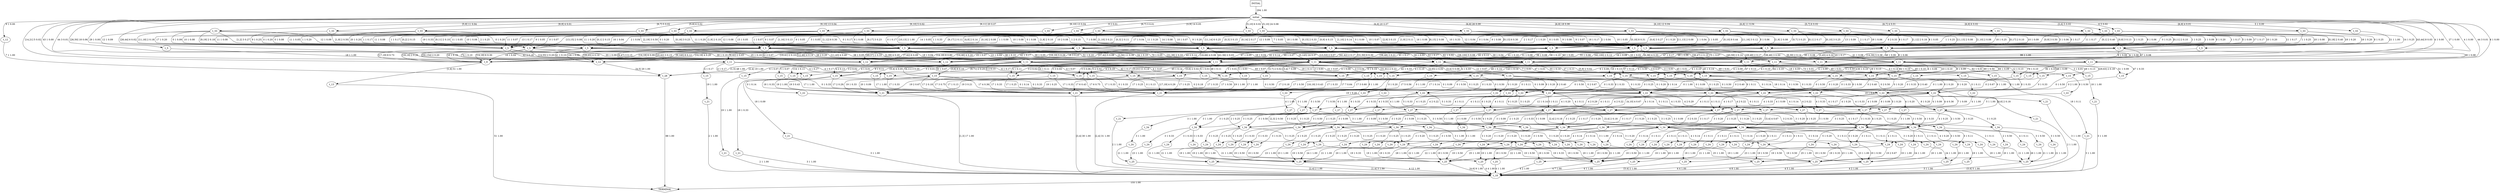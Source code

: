 digraph G {
  0 [label="initial"];
  1 [label="t_11"];
  2 [label="t_11"];
  3 [label="t_11"];
  4 [label="t_11"];
  5 [label="t_11"];
  6 [label="t_11"];
  7 [label="t_11"];
  8 [label="t_11"];
  9 [label="t_11"];
  10 [label="t_11"];
  11 [label="t_11"];
  12 [label="t_12"];
  13 [label="t_12"];
  14 [label="t_12"];
  15 [label="t_12"];
  16 [label="t_13"];
  17 [label="t_15"];
  18 [label="t_15"];
  19 [label="t_15"];
  20 [label="t_15"];
  21 [label="t_15"];
  22 [label="t_15"];
  23 [label="t_15"];
  24 [label="t_15"];
  25 [label="t_15"];
  26 [label="t_15"];
  27 [label="t_15"];
  28 [label="t_15"];
  29 [label="t_15"];
  30 [label="t_15"];
  31 [label="t_15"];
  32 [label="t_15"];
  33 [label="t_15"];
  34 [label="t_15"];
  35 [label="t_15"];
  36 [label="t_15"];
  37 [label="t_15"];
  38 [label="t_15"];
  39 [label="t_15"];
  40 [label="t_15"];
  41 [label="t_15"];
  42 [label="t_15"];
  43 [label="t_15"];
  44 [label="t_15"];
  45 [label="t_15"];
  46 [label="t_15"];
  47 [label="t_15"];
  48 [label="t_15"];
  49 [label="t_15"];
  50 [label="t_15"];
  51 [label="t_15"];
  52 [label="t_15"];
  53 [label="t_15"];
  54 [label="t_15"];
  55 [label="t_15"];
  56 [label="t_15"];
  57 [label="t_15"];
  58 [label="t_15"];
  59 [label="t_15"];
  60 [label="t_15"];
  61 [label="t_18"];
  62 [label="t_21"];
  63 [label="t_21"];
  64 [label="t_21"];
  65 [label="t_21"];
  66 [label="t_21"];
  67 [label="t_21"];
  68 [label="t_21"];
  69 [label="t_21"];
  70 [label="t_21"];
  71 [label="t_21"];
  72 [label="t_21"];
  73 [label="t_21"];
  74 [label="t_22"];
  75 [label="t_22"];
  76 [label="t_22"];
  77 [label="t_22"];
  78 [label="t_22"];
  79 [label="t_22"];
  80 [label="t_22"];
  81 [label="t_22"];
  82 [label="t_22"];
  83 [label="t_22"];
  84 [label="t_22"];
  85 [label="t_22"];
  86 [label="t_22"];
  87 [label="t_22"];
  88 [label="t_22"];
  89 [label="t_22"];
  90 [label="t_22"];
  91 [label="t_24"];
  92 [label="t_24"];
  93 [label="t_24"];
  94 [label="t_24"];
  95 [label="t_24"];
  96 [label="t_24"];
  97 [label="t_24"];
  98 [label="t_24"];
  99 [label="t_24"];
  100 [label="t_24"];
  101 [label="t_24"];
  102 [label="t_24"];
  103 [label="t_24"];
  104 [label="t_24"];
  105 [label="t_24"];
  106 [label="t_24"];
  107 [label="t_24"];
  108 [label="t_24"];
  109 [label="t_24"];
  110 [label="t_24"];
  111 [label="t_24"];
  112 [label="t_24"];
  113 [label="t_24"];
  114 [label="t_24"];
  115 [label="t_24"];
  116 [label="t_24"];
  117 [label="t_24"];
  118 [label="t_24"];
  119 [label="t_24"];
  120 [label="t_24"];
  121 [label="t_24"];
  122 [label="t_24"];
  123 [label="t_24"];
  124 [label="t_24"];
  125 [label="t_24"];
  126 [label="t_24"];
  127 [label="t_24"];
  128 [label="t_24"];
  129 [label="t_24"];
  130 [label="t_24"];
  131 [label="t_24"];
  132 [label="t_24"];
  133 [label="t_24"];
  134 [label="t_24"];
  135 [label="t_24"];
  136 [label="t_24"];
  137 [label="t_24"];
  138 [label="t_24"];
  139 [label="t_24"];
  140 [label="t_24"];
  141 [label="t_24"];
  142 [label="t_24"];
  143 [label="t_24"];
  144 [label="t_24"];
  145 [label="t_24"];
  146 [label="t_25"];
  147 [label="t_25"];
  148 [label="t_25"];
  149 [label="t_25"];
  150 [label="t_25"];
  151 [label="t_25"];
  152 [label="t_25"];
  153 [label="t_25"];
  154 [label="t_25"];
  155 [label="t_25"];
  156 [label="t_25"];
  157 [label="t_25"];
  158 [label="t_25"];
  159 [label="t_25"];
  160 [label="t_25"];
  161 [label="t_25"];
  162 [label="t_27"];
  163 [label="t_27"];
  164 [label="t_27"];
  165 [label="t_27"];
  166 [label="t_27"];
  167 [label="t_27"];
  168 [label="t_27"];
  169 [label="t_27"];
  170 [label="t_27"];
  171 [label="t_27"];
  172 [label="t_27"];
  173 [label="t_27"];
  174 [label="t_27"];
  175 [label="t_27"];
  176 [label="t_27"];
  177 [label="t_27"];
  178 [label="t_27"];
  179 [label="t_27"];
  180 [label="t_27"];
  181 [label="t_27"];
  182 [label="t_28"];
  183 [label="t_33"];
  184 [label="t_33"];
  185 [label="t_33"];
  186 [label="t_33"];
  187 [label="t_33"];
  188 [label="t_33"];
  189 [label="t_33"];
  190 [label="t_33"];
  191 [label="t_33"];
  192 [label="t_33"];
  193 [label="t_33"];
  194 [label="t_33"];
  195 [label="t_33"];
  196 [label="t_33"];
  197 [label="t_33"];
  198 [label="t_33"];
  199 [label="t_33"];
  200 [label="t_33"];
  201 [label="t_33"];
  202 [label="t_33"];
  203 [label="t_33"];
  204 [label="t_33"];
  205 [label="t_33"];
  206 [label="t_33"];
  207 [label="t_33"];
  208 [label="t_34"];
  209 [label="t_34"];
  210 [label="t_34"];
  211 [label="t_34"];
  212 [label="t_34"];
  213 [label="t_34"];
  214 [label="t_34"];
  215 [label="t_34"];
  216 [label="t_34"];
  217 [label="t_34"];
  218 [label="t_34"];
  219 [label="t_34"];
  220 [label="t_34"];
  221 [label="t_34"];
  222 [label="t_34"];
  223 [label="t_34"];
  224 [label="t_34"];
  225 [label="t_34"];
  226 [label="t_5"];
  227 [label="t_5"];
  228 [label="t_5"];
  229 [label="t_5"];
  230 [label="t_5"];
  231 [label="t_5"];
  232 [label="t_5"];
  233 [label="t_5"];
  234 [label="t_5"];
  235 [label="t_5"];
  236 [label="t_5"];
  237 [label="t_5"];
  238 [label="t_5"];
  239 [label="t_5"];
  240 [label="t_5"];
  241 [label="t_5"];
  242 [label="t_9"];
  243 [label="TERMINAL",shape=diamond];
  244 [label="INITIAL",shape=box];
0->2 [label="4 1 0.00"];
0->1 [label="4 1 0.00"];
0->3 [label="6 1 0.00"];
0->9 [label="27 1 0.00"];
0->8 [label="44 3 0.01"];
0->4 [label="44 3 0.01"];
0->10 [label="[26,44] 6 0.02"];
0->11 [label="[43,44] 8 0.03"];
0->12 [label="9 1 0.00"];
0->13 [label="29 1 0.00"];
0->14 [label="43 1 0.00"];
0->15 [label="[26,50] 18 0.06"];
0->183 [label="5 1 0.00"];
0->184 [label="9 2 0.01"];
0->186 [label="[6,7] 3 0.01"];
0->192 [label="[6,7] 4 0.01"];
0->185 [label="[6,8] 4 0.01"];
0->191 [label="[6,9] 4 0.01"];
0->190 [label="[5,6] 5 0.02"];
0->189 [label="6 5 0.02"];
0->196 [label="[6,7] 5 0.02"];
0->195 [label="[6,10] 5 0.02"];
0->187 [label="[5,8] 6 0.02"];
0->193 [label="[5,7] 6 0.02"];
0->194 [label="[5,10] 6 0.02"];
0->188 [label="[6,9] 6 0.02"];
0->198 [label="[5,8] 11 0.04"];
0->200 [label="[6,8] 11 0.04"];
0->197 [label="[6,10] 12 0.04"];
0->201 [label="[6,10] 13 0.04"];
0->205 [label="[6,10] 13 0.04"];
0->204 [label="[5,9] 14 0.05"];
0->199 [label="[6,9] 18 0.06"];
0->207 [label="[6,9] 20 0.07"];
0->203 [label="[6,11] 20 0.07"];
0->206 [label="[5,10] 24 0.08"];
0->202 [label="[6,9] 26 0.09"];
0->242 [label="[14,21] 5 0.02"];
1->25 [label="4 1 0.50"];
1->57 [label="30 1 0.50"];
2->26 [label="4 1 0.33"];
2->57 [label="18 1 0.33"];
2->54 [label="42 1 0.33"];
3->41 [label="5 1 0.33"];
3->50 [label="36 1 0.33"];
3->31 [label="47 1 0.33"];
4->42 [label="4 1 0.17"];
4->24 [label="4 1 0.17"];
4->22 [label="4 1 0.17"];
4->46 [label="4 1 0.17"];
4->54 [label="6 1 0.17"];
4->48 [label="42 1 0.17"];
5->50 [label="12 1 0.13"];
5->48 [label="16 1 0.13"];
5->44 [label="18 1 0.13"];
5->39 [label="26 1 0.13"];
5->59 [label="37 1 0.13"];
5->51 [label="47 1 0.13"];
5->46 [label="[9,71] 2 0.25"];
6->37 [label="4 1 0.14"];
6->34 [label="6 1 0.14"];
6->42 [label="45 1 0.14"];
6->58 [label="45 1 0.14"];
6->36 [label="48 1 0.14"];
6->44 [label="55 1 0.14"];
6->43 [label="143 1 0.14"];
7->32 [label="4 1 0.11"];
7->55 [label="9 1 0.11"];
7->41 [label="19 1 0.11"];
7->42 [label="24 1 0.11"];
7->58 [label="27 1 0.11"];
7->34 [label="48 1 0.11"];
7->47 [label="114 1 0.11"];
7->56 [label="[31,81] 2 0.22"];
8->51 [label="4 1 0.09"];
8->58 [label="4 1 0.09"];
8->53 [label="4 1 0.09"];
8->43 [label="4 1 0.09"];
8->52 [label="4 1 0.09"];
8->48 [label="9 1 0.09"];
8->30 [label="48 1 0.09"];
8->28 [label="50 1 0.09"];
8->31 [label="51 1 0.09"];
8->37 [label="[29,63] 2 0.18"];
9->44 [label="4 1 0.10"];
9->59 [label="4 1 0.10"];
9->54 [label="4 1 0.10"];
9->32 [label="4 1 0.10"];
9->57 [label="10 1 0.10"];
9->48 [label="45 1 0.10"];
9->40 [label="62 1 0.10"];
9->38 [label="64 1 0.10"];
9->50 [label="78 1 0.10"];
9->49 [label="130 1 0.10"];
10->54 [label="4 1 0.07"];
10->23 [label="4 1 0.07"];
10->53 [label="4 1 0.07"];
10->19 [label="5 1 0.07"];
10->57 [label="11 1 0.07"];
10->49 [label="21 1 0.07"];
10->45 [label="30 1 0.07"];
10->56 [label="65 1 0.07"];
10->55 [label="4 2 0.13"];
10->52 [label="4 2 0.13"];
10->60 [label="[4,11] 3 0.20"];
11->40 [label="3 1 0.01"];
11->20 [label="3 1 0.01"];
11->36 [label="3 1 0.01"];
11->18 [label="3 1 0.01"];
11->34 [label="3 1 0.01"];
11->17 [label="3 1 0.01"];
11->24 [label="4 1 0.01"];
11->21 [label="4 1 0.01"];
11->38 [label="7 1 0.01"];
11->48 [label="45 1 0.01"];
11->51 [label="47 1 0.01"];
11->29 [label="49 1 0.01"];
11->39 [label="62 1 0.01"];
11->57 [label="69 1 0.01"];
11->27 [label="73 1 0.01"];
11->45 [label="3 2 0.02"];
11->47 [label="3 2 0.02"];
11->32 [label="3 2 0.02"];
11->53 [label="[3,6] 2 0.02"];
11->35 [label="[3,7] 2 0.02"];
11->56 [label="[4,65] 2 0.02"];
11->49 [label="[5,8] 2 0.02"];
11->43 [label="3 3 0.04"];
11->33 [label="3 3 0.04"];
11->55 [label="[3,4] 4 0.05"];
11->42 [label="3 5 0.06"];
11->59 [label="[3,4] 5 0.06"];
11->58 [label="3 6 0.07"];
11->54 [label="[3,4] 7 0.09"];
11->60 [label="[3,6] 8 0.10"];
11->52 [label="[3,21] 11 0.14"];
12->182 [label="7 1 1.00"];
13->182 [label="[2,4] 19 1.00"];
14->182 [label="[4,5] 20 1.00"];
15->182 [label="[1,5] 48 1.00"];
16->243 [label=" 51 1.00"];
17->72 [label="17 1 1.00"];
18->73 [label="17 1 1.00"];
19->72 [label="17 1 1.00"];
20->69 [label="18 1 1.00"];
21->73 [label="19 1 1.00"];
22->65 [label="19 1 1.00"];
23->62 [label="19 1 1.00"];
24->71 [label="19 2 1.00"];
25->80 [label="0 1 1.00"];
26->76 [label="0 1 1.00"];
27->87 [label="0 1 1.00"];
28->85 [label="0 1 1.00"];
29->89 [label="0 1 1.00"];
30->88 [label="0 1 1.00"];
31->89 [label="0 2 1.00"];
32->73 [label="17 1 0.25"];
32->72 [label="17 3 0.75"];
33->73 [label="17 1 0.33"];
33->71 [label="19 2 0.67"];
34->72 [label="17 1 0.33"];
34->86 [label="0 2 0.67"];
35->72 [label="17 1 0.50"];
35->90 [label="0 1 0.50"];
36->72 [label="17 1 0.50"];
36->89 [label="0 1 0.50"];
37->89 [label="0 1 0.33"];
37->81 [label="0 2 0.67"];
38->87 [label="0 1 0.50"];
38->83 [label="0 1 0.50"];
39->89 [label="0 1 0.50"];
39->78 [label="0 1 0.50"];
40->86 [label="0 1 0.50"];
40->81 [label="0 1 0.50"];
41->83 [label="0 1 0.50"];
41->84 [label="0 1 0.50"];
42->72 [label="17 1 0.13"];
42->73 [label="17 6 0.75"];
42->86 [label="0 1 0.13"];
43->64 [label="19 1 0.20"];
43->73 [label="17 3 0.60"];
43->79 [label="0 1 0.20"];
44->72 [label="17 1 0.33"];
44->86 [label="0 1 0.33"];
44->90 [label="0 1 0.33"];
45->73 [label="17 1 0.33"];
45->72 [label="17 1 0.33"];
45->84 [label="0 1 0.33"];
46->72 [label="17 1 0.33"];
46->71 [label="19 1 0.33"];
46->85 [label="0 1 0.33"];
47->71 [label="18 1 0.33"];
47->67 [label="18 1 0.33"];
47->90 [label="0 1 0.33"];
48->89 [label="0 1 0.20"];
48->88 [label="0 2 0.40"];
48->90 [label="0 2 0.40"];
49->88 [label="0 1 0.25"];
49->85 [label="0 1 0.25"];
49->89 [label="0 2 0.50"];
50->88 [label="0 1 0.33"];
50->89 [label="0 1 0.33"];
50->86 [label="0 1 0.33"];
51->87 [label="0 1 0.33"];
51->77 [label="0 1 0.33"];
51->84 [label="0 1 0.33"];
52->63 [label="19 1 0.07"];
52->71 [label="19 3 0.21"];
52->73 [label="[17,19] 4 0.29"];
52->72 [label="17 6 0.43"];
53->73 [label="17 1 0.25"];
53->72 [label="17 1 0.25"];
53->71 [label="19 1 0.25"];
53->81 [label="0 1 0.25"];
54->72 [label="17 2 0.18"];
54->73 [label="17 7 0.64"];
54->89 [label="0 1 0.09"];
54->90 [label="0 1 0.09"];
55->72 [label="17 2 0.29"];
55->71 [label="19 3 0.43"];
55->88 [label="0 1 0.14"];
55->74 [label="0 1 0.14"];
56->83 [label="0 1 0.20"];
56->81 [label="0 1 0.20"];
56->85 [label="0 1 0.20"];
56->90 [label="0 2 0.40"];
57->87 [label="0 1 0.20"];
57->90 [label="0 1 0.20"];
57->81 [label="0 1 0.20"];
57->82 [label="0 2 0.40"];
58->70 [label="18 1 0.11"];
58->72 [label="17 5 0.56"];
58->88 [label="0 1 0.11"];
58->80 [label="0 1 0.11"];
58->75 [label="0 1 0.11"];
59->73 [label="17 1 0.14"];
59->66 [label="18 1 0.14"];
59->71 [label="[18,19] 3 0.43"];
59->87 [label="0 1 0.14"];
59->86 [label="0 1 0.14"];
60->68 [label="18 1 0.09"];
60->71 [label="20 1 0.09"];
60->72 [label="17 2 0.18"];
60->73 [label="17 4 0.36"];
60->82 [label="0 1 0.09"];
60->88 [label="0 2 0.18"];
61->243 [label=" 155 1.00"];
62->61 [label="2 1 1.00"];
63->61 [label="2 1 1.00"];
64->61 [label="2 1 1.00"];
65->61 [label="2 1 1.00"];
66->61 [label="3 1 1.00"];
67->61 [label="3 1 1.00"];
68->61 [label="3 1 1.00"];
69->61 [label="3 1 1.00"];
70->61 [label="3 1 1.00"];
71->61 [label="[1,3] 17 1.00"];
72->61 [label="[3,4] 30 1.00"];
73->61 [label="[2,4] 31 1.00"];
74->175 [label="3 1 1.00"];
75->173 [label="4 1 1.00"];
76->162 [label="4 1 1.00"];
77->168 [label="4 1 1.00"];
78->167 [label="5 1 1.00"];
79->163 [label="6 1 1.00"];
80->166 [label="5 1 0.50"];
80->175 [label="7 1 0.50"];
81->179 [label="4 1 0.17"];
81->174 [label="4 1 0.17"];
81->181 [label="[4,10] 4 0.67"];
82->167 [label="4 1 0.33"];
82->169 [label="4 1 0.33"];
82->174 [label="4 1 0.33"];
83->169 [label="4 1 0.33"];
83->170 [label="4 1 0.33"];
83->172 [label="6 1 0.33"];
84->181 [label="5 1 0.33"];
84->177 [label="5 1 0.33"];
84->172 [label="6 1 0.33"];
85->172 [label="4 1 0.25"];
85->174 [label="5 1 0.25"];
85->176 [label="6 1 0.25"];
85->178 [label="9 1 0.25"];
86->173 [label="4 1 0.14"];
86->178 [label="4 1 0.14"];
86->176 [label="12 1 0.14"];
86->181 [label="4 2 0.29"];
86->171 [label="4 2 0.29"];
87->174 [label="4 1 0.20"];
87->168 [label="4 1 0.20"];
87->164 [label="4 1 0.20"];
87->180 [label="5 1 0.20"];
87->179 [label="8 1 0.20"];
88->176 [label="4 1 0.11"];
88->174 [label="4 1 0.11"];
88->178 [label="4 1 0.11"];
88->181 [label="4 2 0.22"];
88->177 [label="4 2 0.22"];
88->180 [label="4 2 0.22"];
89->181 [label="4 1 0.09"];
89->172 [label="4 1 0.09"];
89->180 [label="4 1 0.09"];
89->173 [label="7 1 0.09"];
89->174 [label="8 1 0.09"];
89->179 [label="[4,6] 2 0.18"];
89->171 [label="4 4 0.36"];
90->176 [label="4 1 0.11"];
90->170 [label="4 1 0.11"];
90->165 [label="4 1 0.11"];
90->178 [label="4 1 0.11"];
90->181 [label="5 1 0.11"];
90->180 [label="5 1 0.11"];
90->177 [label="6 1 0.11"];
90->175 [label="4 2 0.22"];
91->155 [label="19 1 1.00"];
92->158 [label="19 1 1.00"];
93->157 [label="19 1 1.00"];
94->154 [label="19 1 1.00"];
95->154 [label="19 1 1.00"];
96->161 [label="19 1 1.00"];
97->146 [label="19 1 1.00"];
98->150 [label="19 1 1.00"];
99->151 [label="20 1 1.00"];
100->156 [label="20 1 1.00"];
101->161 [label="20 1 1.00"];
102->158 [label="20 1 1.00"];
103->159 [label="20 1 1.00"];
104->157 [label="20 1 1.00"];
105->161 [label="20 1 1.00"];
106->147 [label="20 1 1.00"];
107->149 [label="21 1 1.00"];
108->153 [label="21 1 1.00"];
109->156 [label="21 1 1.00"];
110->153 [label="21 1 1.00"];
111->158 [label="21 1 1.00"];
112->161 [label="21 1 1.00"];
113->160 [label="21 1 1.00"];
114->158 [label="21 1 1.00"];
115->156 [label="21 1 1.00"];
116->158 [label="21 1 1.00"];
117->156 [label="21 1 1.00"];
118->160 [label="22 1 1.00"];
119->161 [label="22 1 1.00"];
120->160 [label="22 1 1.00"];
121->153 [label="23 1 1.00"];
122->159 [label="23 1 1.00"];
123->161 [label="23 1 1.00"];
124->149 [label="23 1 1.00"];
125->150 [label="23 1 1.00"];
126->157 [label="23 1 1.00"];
127->159 [label="24 1 1.00"];
128->161 [label="24 1 1.00"];
129->151 [label="24 1 1.00"];
130->160 [label="25 1 1.00"];
131->159 [label="25 1 1.00"];
132->155 [label="25 1 1.00"];
133->156 [label="26 1 1.00"];
134->161 [label="28 1 1.00"];
135->161 [label="19 2 1.00"];
136->155 [label="19 1 0.33"];
136->159 [label="19 2 0.67"];
137->154 [label="19 1 0.50"];
137->152 [label="19 1 0.50"];
138->160 [label="19 1 0.50"];
138->152 [label="19 1 0.50"];
139->155 [label="19 1 0.50"];
139->159 [label="19 1 0.50"];
140->160 [label="19 1 0.50"];
140->157 [label="19 1 0.50"];
141->160 [label="19 1 0.50"];
141->157 [label="19 1 0.50"];
142->158 [label="19 1 0.50"];
142->148 [label="19 1 0.50"];
143->160 [label="19 1 0.50"];
143->161 [label="19 1 0.50"];
144->159 [label="19 1 0.50"];
144->161 [label="19 1 0.50"];
145->160 [label="19 1 0.33"];
145->154 [label="19 1 0.33"];
145->158 [label="19 1 0.33"];
146->61 [label="3 1 1.00"];
147->61 [label="4 1 1.00"];
148->61 [label="4 1 1.00"];
149->61 [label="[2,4] 2 1.00"];
150->61 [label="[3,4] 2 1.00"];
151->61 [label="4 2 1.00"];
152->61 [label="4 2 1.00"];
153->61 [label="[1,4] 3 1.00"];
154->61 [label="4 4 1.00"];
155->61 [label="4 4 1.00"];
156->61 [label="[3,4] 5 1.00"];
157->61 [label="4 5 1.00"];
158->61 [label="4 7 1.00"];
159->61 [label="4 8 1.00"];
160->61 [label="[4,6] 9 1.00"];
161->61 [label="4 12 1.00"];
162->209 [label="3 1 1.00"];
163->220 [label="3 1 1.00"];
164->222 [label="3 1 1.00"];
165->210 [label="3 1 1.00"];
166->215 [label="3 1 1.00"];
167->224 [label="2 1 0.50"];
167->216 [label="3 1 0.50"];
168->220 [label="3 1 0.50"];
168->219 [label="3 1 0.50"];
169->223 [label="3 1 0.50"];
169->224 [label="3 1 0.50"];
170->219 [label="3 1 0.50"];
170->208 [label="3 1 0.50"];
171->221 [label="3 1 0.17"];
171->222 [label="4 1 0.17"];
171->225 [label="[3,4] 4 0.67"];
172->215 [label="3 1 0.25"];
172->218 [label="3 1 0.25"];
172->217 [label="[2,3] 2 0.50"];
173->218 [label="2 1 0.33"];
173->225 [label="3 1 0.33"];
173->224 [label="4 1 0.33"];
174->220 [label="2 1 0.17"];
174->221 [label="3 1 0.17"];
174->223 [label="3 2 0.33"];
174->224 [label="3 2 0.33"];
175->219 [label="2 1 0.25"];
175->224 [label="3 1 0.25"];
175->215 [label="3 1 0.25"];
175->218 [label="3 1 0.25"];
176->216 [label="2 1 0.25"];
176->224 [label="3 1 0.25"];
176->217 [label="3 1 0.25"];
176->223 [label="4 1 0.25"];
177->213 [label="2 1 0.25"];
177->212 [label="3 1 0.25"];
177->222 [label="4 1 0.25"];
177->225 [label="4 1 0.25"];
178->218 [label="2 1 0.25"];
178->214 [label="3 1 0.25"];
178->225 [label="3 1 0.25"];
178->221 [label="3 1 0.25"];
179->224 [label="3 1 0.25"];
179->212 [label="3 1 0.25"];
179->213 [label="3 1 0.25"];
179->222 [label="4 1 0.25"];
180->220 [label="3 1 0.20"];
180->222 [label="3 1 0.20"];
180->223 [label="3 1 0.20"];
180->214 [label="3 1 0.20"];
180->221 [label="3 1 0.20"];
181->220 [label="3 1 0.09"];
181->211 [label="3 1 0.09"];
181->224 [label="3 1 0.09"];
181->216 [label="3 1 0.09"];
181->219 [label="3 1 0.09"];
181->217 [label="3 1 0.09"];
181->221 [label="3 1 0.09"];
181->223 [label="[2,4] 2 0.18"];
181->225 [label="[3,4] 2 0.18"];
182->243 [label=" 88 1.00"];
183->238 [label="21 1 1.00"];
184->241 [label="[10,13] 2 1.00"];
185->241 [label="2 1 0.25"];
185->232 [label="9 1 0.25"];
185->240 [label="[1,9] 2 0.50"];
186->241 [label="1 1 0.33"];
186->238 [label="10 1 0.33"];
186->229 [label="19 1 0.33"];
187->233 [label="0 1 0.17"];
187->240 [label="1 1 0.17"];
187->237 [label="1 1 0.17"];
187->241 [label="[2,19] 3 0.50"];
188->233 [label="11 1 0.17"];
188->238 [label="11 1 0.17"];
188->239 [label="17 1 0.17"];
188->241 [label="[0,9] 3 0.50"];
189->240 [label="0 1 0.20"];
189->234 [label="16 1 0.20"];
189->238 [label="18 1 0.20"];
189->241 [label="[0,1] 2 0.40"];
190->233 [label="0 1 0.20"];
190->229 [label="1 1 0.20"];
190->228 [label="10 1 0.20"];
190->234 [label="[0,18] 2 0.40"];
191->241 [label="0 1 0.25"];
191->235 [label="0 1 0.25"];
191->239 [label="1 1 0.25"];
191->234 [label="14 1 0.25"];
192->241 [label="1 1 0.25"];
192->235 [label="1 1 0.25"];
192->239 [label="2 1 0.25"];
192->233 [label="18 1 0.25"];
193->235 [label="0 1 0.17"];
193->238 [label="1 1 0.17"];
193->240 [label="2 1 0.17"];
193->233 [label="9 1 0.17"];
193->241 [label="0 2 0.33"];
194->240 [label="0 1 0.17"];
194->238 [label="2 1 0.17"];
194->229 [label="13 1 0.17"];
194->235 [label="18 1 0.17"];
194->233 [label="[0,15] 2 0.33"];
195->231 [label="0 1 0.20"];
195->236 [label="1 1 0.20"];
195->235 [label="9 1 0.20"];
195->241 [label="11 1 0.20"];
195->240 [label="11 1 0.20"];
196->241 [label="0 1 0.20"];
196->232 [label="0 1 0.20"];
196->228 [label="11 1 0.20"];
196->229 [label="17 1 0.20"];
196->240 [label="20 1 0.20"];
197->231 [label="9 1 0.08"];
197->226 [label="18 1 0.08"];
197->233 [label="[0,1] 2 0.17"];
197->237 [label="[0,14] 2 0.17"];
197->241 [label="[0,7] 3 0.25"];
197->239 [label="[0,10] 3 0.25"];
198->232 [label="0 1 0.09"];
198->238 [label="0 1 0.09"];
198->241 [label="12 1 0.09"];
198->227 [label="12 1 0.09"];
198->236 [label="[9,19] 2 0.18"];
198->229 [label="[11,18] 2 0.18"];
198->237 [label="[1,2] 3 0.27"];
199->239 [label="0 1 0.06"];
199->230 [label="3 1 0.06"];
199->238 [label="9 1 0.06"];
199->228 [label="18 1 0.06"];
199->237 [label="[0,3] 2 0.11"];
199->240 [label="[1,9] 2 0.11"];
199->236 [label="[9,17] 2 0.11"];
199->241 [label="[0,10] 8 0.44"];
200->232 [label="1 1 0.09"];
200->238 [label="1 1 0.09"];
200->234 [label="5 1 0.09"];
200->228 [label="10 1 0.09"];
200->237 [label="12 1 0.09"];
200->241 [label="13 1 0.09"];
200->239 [label="[1,12] 2 0.18"];
200->240 [label="[0,6] 3 0.27"];
201->236 [label="0 1 0.08"];
201->239 [label="0 1 0.08"];
201->233 [label="10 1 0.08"];
201->229 [label="10 1 0.08"];
201->237 [label="11 1 0.08"];
201->228 [label="14 1 0.08"];
201->240 [label="[0,2] 2 0.15"];
201->235 [label="1 2 0.15"];
201->241 [label="[0,16] 3 0.23"];
202->231 [label="0 1 0.04"];
202->239 [label="1 1 0.04"];
202->229 [label="16 1 0.04"];
202->237 [label="[0,16] 2 0.08"];
202->235 [label="[1,9] 2 0.08"];
202->230 [label="[1,10] 2 0.08"];
202->233 [label="[11,13] 2 0.08"];
202->228 [label="[11,16] 3 0.12"];
202->240 [label="[0,9] 4 0.15"];
202->241 [label="[0,18] 8 0.31"];
203->230 [label="7 1 0.05"];
203->234 [label="8 1 0.05"];
203->232 [label="11 1 0.05"];
203->237 [label="11 1 0.05"];
203->231 [label="15 1 0.05"];
203->233 [label="[1,8] 2 0.10"];
203->240 [label="[1,9] 2 0.10"];
203->236 [label="[9,11] 2 0.10"];
203->238 [label="[2,9] 3 0.15"];
203->241 [label="[1,12] 6 0.30"];
204->232 [label="0 1 0.07"];
204->237 [label="1 1 0.07"];
204->240 [label="9 1 0.07"];
204->234 [label="9 1 0.07"];
204->239 [label="10 1 0.07"];
204->228 [label="10 1 0.07"];
204->229 [label="11 1 0.07"];
204->235 [label="[1,10] 2 0.14"];
204->241 [label="[4,8] 2 0.14"];
204->233 [label="[1,10] 3 0.21"];
205->233 [label="7 1 0.08"];
205->231 [label="8 1 0.08"];
205->234 [label="9 1 0.08"];
205->232 [label="10 1 0.08"];
205->229 [label="11 1 0.08"];
205->240 [label="12 1 0.08"];
205->238 [label="16 1 0.08"];
205->230 [label="18 1 0.08"];
205->237 [label="[0,1] 2 0.15"];
205->241 [label="[9,17] 3 0.23"];
206->236 [label="2 1 0.04"];
206->228 [label="2 1 0.04"];
206->239 [label="12 1 0.04"];
206->231 [label="17 1 0.04"];
206->233 [label="[6,15] 2 0.08"];
206->240 [label="10 2 0.08"];
206->238 [label="[11,13] 2 0.08"];
206->232 [label="[13,15] 2 0.08"];
206->234 [label="[0,8] 3 0.13"];
206->237 [label="[1,16] 3 0.13"];
206->241 [label="[11,14] 6 0.25"];
207->235 [label="1 1 0.05"];
207->236 [label="5 1 0.05"];
207->230 [label="8 1 0.05"];
207->232 [label="9 1 0.05"];
207->229 [label="9 1 0.05"];
207->239 [label="10 1 0.05"];
207->237 [label="14 1 0.05"];
207->234 [label="[0,11] 2 0.10"];
207->238 [label="[0,17] 2 0.10"];
207->240 [label="[0,3] 3 0.15"];
207->241 [label="[0,13] 6 0.30"];
208->102 [label="3 1 1.00"];
209->107 [label="3 1 1.00"];
210->140 [label="3 1 1.00"];
211->145 [label="3 1 1.00"];
212->103 [label="2 1 0.50"];
212->109 [label="3 1 0.50"];
213->101 [label="3 1 0.50"];
213->138 [label="3 1 0.50"];
214->136 [label="3 1 0.50"];
214->115 [label="3 1 0.50"];
215->110 [label="3 1 0.33"];
215->124 [label="3 1 0.33"];
215->113 [label="3 1 0.33"];
216->105 [label="3 1 0.33"];
216->143 [label="3 1 0.33"];
216->135 [label="3 1 0.33"];
217->142 [label="3 1 0.25"];
217->145 [label="3 1 0.25"];
217->123 [label="3 1 0.25"];
217->108 [label="4 1 0.25"];
218->94 [label="3 1 0.25"];
218->145 [label="3 1 0.25"];
218->144 [label="3 1 0.25"];
218->138 [label="3 1 0.25"];
219->96 [label="3 1 0.25"];
219->143 [label="3 1 0.25"];
219->135 [label="3 1 0.25"];
219->144 [label="3 1 0.25"];
220->111 [label="3 1 0.20"];
220->106 [label="3 1 0.20"];
220->114 [label="3 1 0.20"];
220->121 [label="3 1 0.20"];
220->128 [label="3 1 0.20"];
221->126 [label="3 1 0.20"];
221->95 [label="3 1 0.20"];
221->120 [label="3 1 0.20"];
221->112 [label="3 1 0.20"];
221->131 [label="4 1 0.20"];
222->97 [label="3 1 0.20"];
222->100 [label="4 1 0.20"];
222->116 [label="4 1 0.20"];
222->132 [label="5 1 0.20"];
222->141 [label="6 1 0.20"];
223->140 [label="3 1 0.14"];
223->91 [label="3 1 0.14"];
223->142 [label="3 1 0.14"];
223->136 [label="3 1 0.14"];
223->122 [label="3 1 0.14"];
223->134 [label="4 1 0.14"];
223->139 [label="4 1 0.14"];
224->104 [label="2 1 0.11"];
224->117 [label="2 1 0.11"];
224->99 [label="3 1 0.11"];
224->141 [label="3 1 0.11"];
224->127 [label="3 1 0.11"];
224->137 [label="3 1 0.11"];
224->118 [label="4 1 0.11"];
224->136 [label="4 1 0.11"];
224->133 [label="4 1 0.11"];
225->92 [label="3 1 0.11"];
225->93 [label="3 1 0.11"];
225->98 [label="3 1 0.11"];
225->119 [label="3 1 0.11"];
225->129 [label="3 1 0.11"];
225->139 [label="3 1 0.11"];
225->130 [label="4 1 0.11"];
225->125 [label="4 1 0.11"];
225->137 [label="4 1 0.11"];
226->6 [label="86 1 1.00"];
227->242 [label="18 1 1.00"];
228->11 [label="38 1 0.10"];
228->7 [label="41 1 0.10"];
228->242 [label="[14,18] 8 0.80"];
229->13 [label="55 1 0.09"];
229->15 [label="42 2 0.18"];
229->242 [label="[17,19] 8 0.73"];
230->5 [label="16 1 0.17"];
230->10 [label="47 1 0.17"];
230->11 [label="[38,48] 3 0.50"];
230->15 [label="41 1 0.17"];
231->6 [label="53 1 0.17"];
231->11 [label="[31,38] 2 0.33"];
231->13 [label="42 1 0.17"];
231->15 [label="[49,57] 2 0.33"];
232->9 [label="38 1 0.10"];
232->7 [label="39 1 0.10"];
232->11 [label="38 2 0.20"];
232->15 [label="[14,55] 2 0.20"];
232->14 [label="[59,154] 2 0.20"];
232->242 [label="[18,19] 2 0.20"];
233->6 [label="40 1 0.05"];
233->7 [label="67 1 0.05"];
233->9 [label="[38,47] 2 0.10"];
233->11 [label="[31,50] 6 0.30"];
233->14 [label="[19,41] 2 0.10"];
233->15 [label="[14,46] 4 0.20"];
233->242 [label="[14,19] 4 0.20"];
234->9 [label="8 1 0.08"];
234->3 [label="38 1 0.08"];
234->8 [label="67 1 0.08"];
234->10 [label="85 1 0.08"];
234->11 [label="[14,39] 5 0.38"];
234->15 [label="55 1 0.08"];
234->242 [label="18 3 0.23"];
235->7 [label="16 1 0.08"];
235->10 [label="38 1 0.08"];
235->8 [label="41 1 0.08"];
235->5 [label="[29,48] 2 0.17"];
235->11 [label="[6,38] 4 0.33"];
235->13 [label="31 1 0.08"];
235->15 [label="[41,42] 2 0.17"];
236->10 [label="25 1 0.10"];
236->8 [label="34 1 0.10"];
236->1 [label="51 1 0.10"];
236->4 [label="74 1 0.10"];
236->11 [label="[11,43] 4 0.40"];
236->15 [label="41 1 0.10"];
236->242 [label="18 1 0.10"];
237->7 [label="38 1 0.05"];
237->6 [label="39 1 0.05"];
237->8 [label="79 1 0.05"];
237->11 [label="[2,39] 4 0.20"];
237->14 [label="126 1 0.05"];
237->15 [label="[9,47] 3 0.15"];
237->13 [label="[20,42] 3 0.15"];
237->242 [label="[14,18] 6 0.30"];
238->8 [label="4 1 0.06"];
238->5 [label="8 1 0.06"];
238->6 [label="48 1 0.06"];
238->7 [label="68 1 0.06"];
238->11 [label="[3,45] 4 0.24"];
238->15 [label="42 2 0.12"];
238->13 [label="[42,100] 2 0.12"];
238->242 [label="[18,19] 5 0.29"];
239->6 [label="75 1 0.07"];
239->8 [label="[8,39] 2 0.14"];
239->5 [label="[40,59] 2 0.14"];
239->11 [label="[38,48] 3 0.21"];
239->13 [label="69 1 0.07"];
239->15 [label="42 2 0.14"];
239->14 [label="42 2 0.14"];
239->242 [label="19 1 0.07"];
240->2 [label="16 1 0.04"];
240->10 [label="18 1 0.04"];
240->7 [label="23 1 0.04"];
240->8 [label="39 1 0.04"];
240->5 [label="[13,53] 2 0.07"];
240->11 [label="[3,56] 11 0.39"];
240->15 [label="42 2 0.07"];
240->13 [label="[12,46] 4 0.14"];
240->14 [label="[39,65] 4 0.14"];
240->242 [label="18 1 0.04"];
241->2 [label="30 1 0.02"];
241->3 [label="33 1 0.02"];
241->6 [label="62 1 0.02"];
241->4 [label="[6,42] 2 0.03"];
241->7 [label="[41,56] 2 0.03"];
241->10 [label="[16,66] 4 0.06"];
241->9 [label="[38,100] 5 0.08"];
241->11 [label="[5,145] 24 0.37"];
241->13 [label="[37,42] 5 0.08"];
241->15 [label="[7,42] 6 0.09"];
241->14 [label="[9,140] 8 0.12"];
241->242 [label="[14,18] 6 0.09"];
242->16 [label="[1,6] 51 1.00"];
244->0 [label=" 294 1.00"];
}
